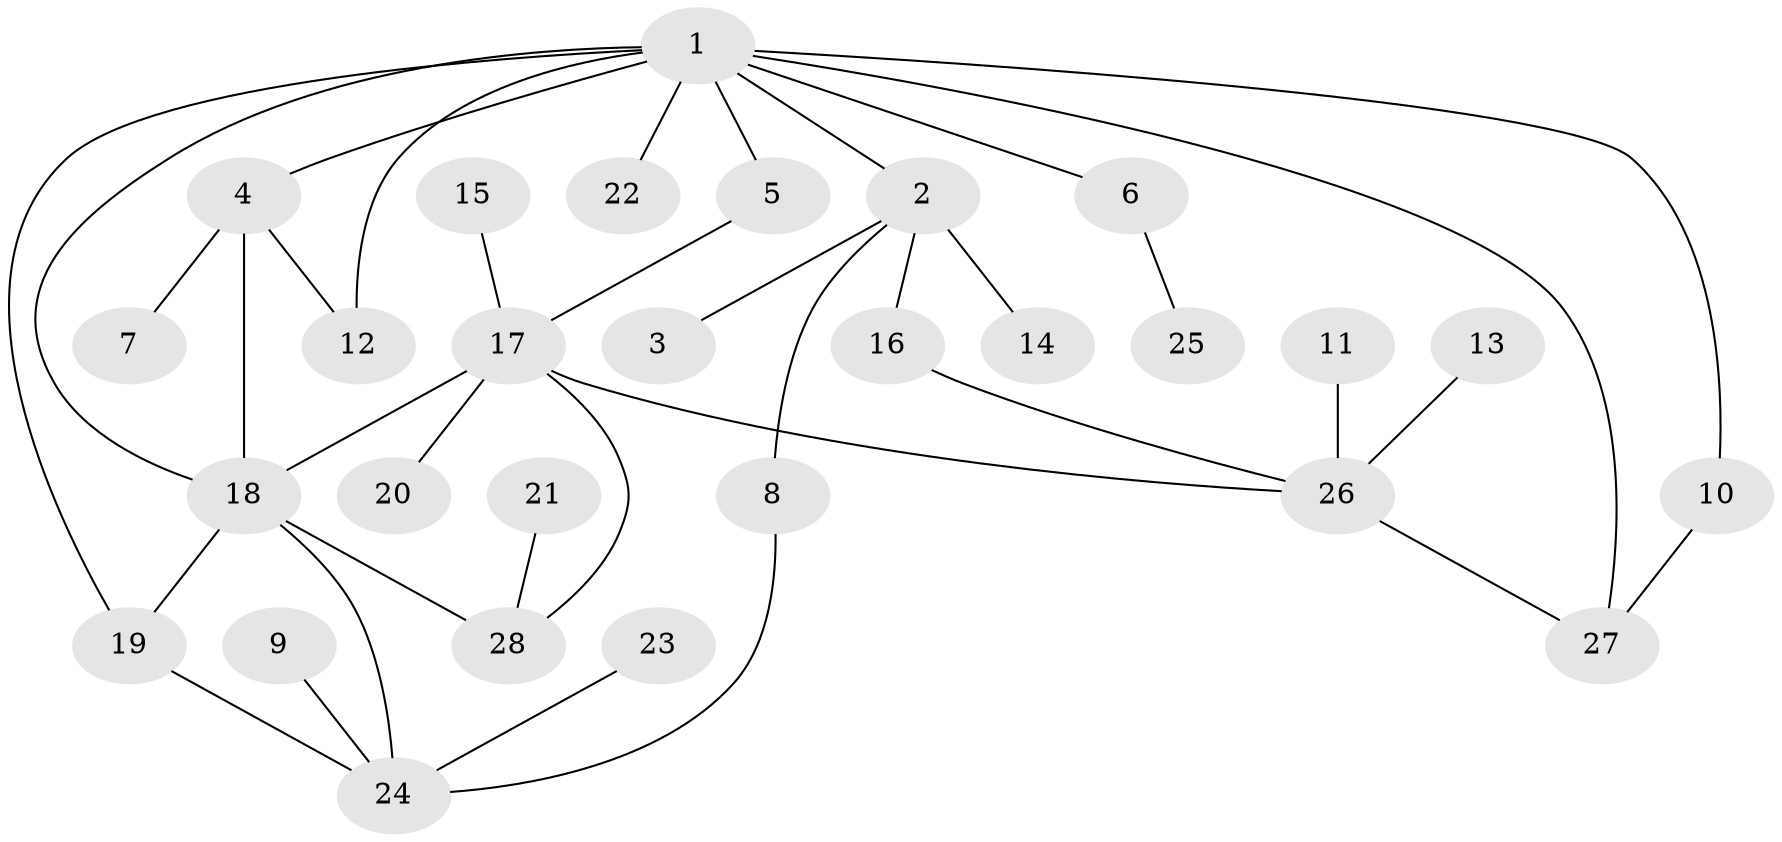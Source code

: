 // original degree distribution, {7: 0.01818181818181818, 6: 0.03636363636363636, 4: 0.09090909090909091, 5: 0.07272727272727272, 2: 0.2545454545454545, 3: 0.16363636363636364, 1: 0.36363636363636365}
// Generated by graph-tools (version 1.1) at 2025/49/03/09/25 03:49:24]
// undirected, 28 vertices, 37 edges
graph export_dot {
graph [start="1"]
  node [color=gray90,style=filled];
  1;
  2;
  3;
  4;
  5;
  6;
  7;
  8;
  9;
  10;
  11;
  12;
  13;
  14;
  15;
  16;
  17;
  18;
  19;
  20;
  21;
  22;
  23;
  24;
  25;
  26;
  27;
  28;
  1 -- 2 [weight=1.0];
  1 -- 4 [weight=1.0];
  1 -- 5 [weight=1.0];
  1 -- 6 [weight=1.0];
  1 -- 10 [weight=1.0];
  1 -- 12 [weight=1.0];
  1 -- 18 [weight=1.0];
  1 -- 19 [weight=1.0];
  1 -- 22 [weight=1.0];
  1 -- 27 [weight=1.0];
  2 -- 3 [weight=1.0];
  2 -- 8 [weight=1.0];
  2 -- 14 [weight=1.0];
  2 -- 16 [weight=1.0];
  4 -- 7 [weight=1.0];
  4 -- 12 [weight=1.0];
  4 -- 18 [weight=1.0];
  5 -- 17 [weight=1.0];
  6 -- 25 [weight=1.0];
  8 -- 24 [weight=1.0];
  9 -- 24 [weight=1.0];
  10 -- 27 [weight=1.0];
  11 -- 26 [weight=1.0];
  13 -- 26 [weight=1.0];
  15 -- 17 [weight=1.0];
  16 -- 26 [weight=1.0];
  17 -- 18 [weight=2.0];
  17 -- 20 [weight=1.0];
  17 -- 26 [weight=1.0];
  17 -- 28 [weight=1.0];
  18 -- 19 [weight=1.0];
  18 -- 24 [weight=1.0];
  18 -- 28 [weight=1.0];
  19 -- 24 [weight=1.0];
  21 -- 28 [weight=1.0];
  23 -- 24 [weight=1.0];
  26 -- 27 [weight=1.0];
}
